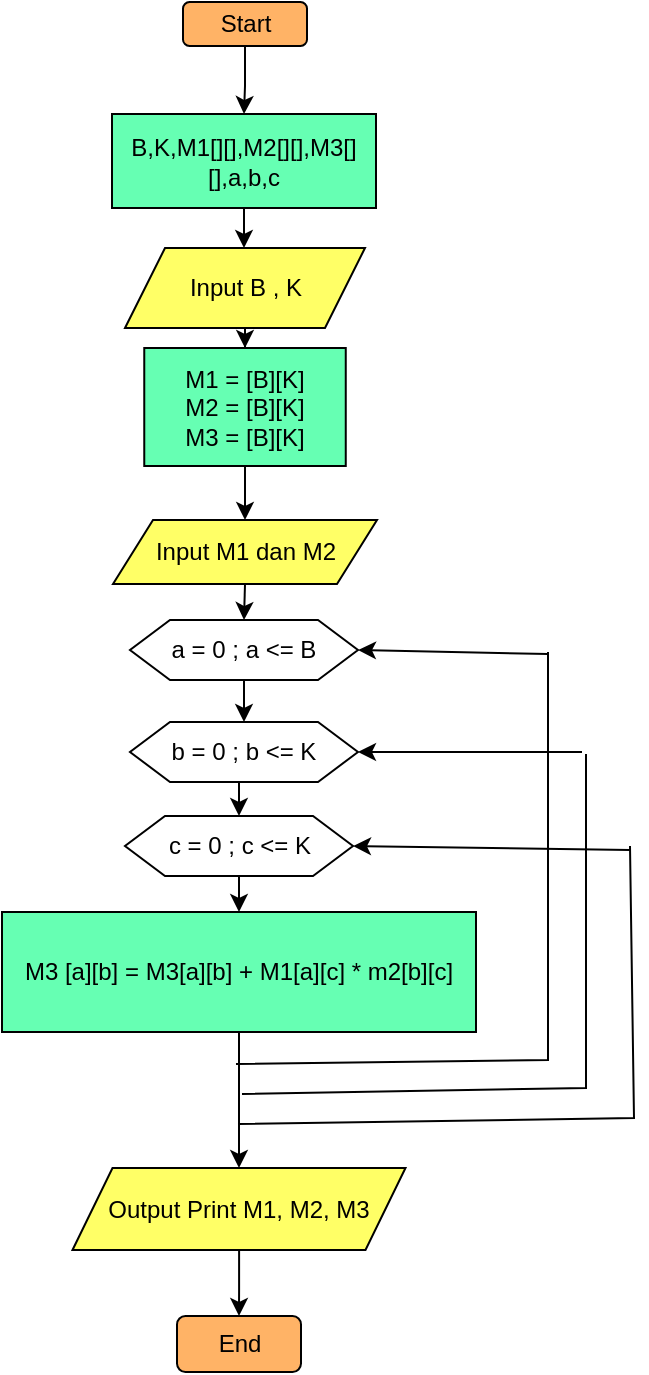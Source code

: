 <mxfile version="22.1.12" type="github">
  <diagram name="Page-1" id="8OQ9aNn0QUalqIOifePV">
    <mxGraphModel dx="1594" dy="1087" grid="0" gridSize="10" guides="1" tooltips="1" connect="1" arrows="1" fold="1" page="0" pageScale="1" pageWidth="850" pageHeight="1100" math="0" shadow="0">
      <root>
        <mxCell id="0" />
        <mxCell id="1" parent="0" />
        <mxCell id="DU-QB13aO9BS9k_lxfUl-16" style="edgeStyle=orthogonalEdgeStyle;rounded=0;orthogonalLoop=1;jettySize=auto;html=1;entryX=0.5;entryY=0;entryDx=0;entryDy=0;" edge="1" parent="1" source="DU-QB13aO9BS9k_lxfUl-1" target="DU-QB13aO9BS9k_lxfUl-3">
          <mxGeometry relative="1" as="geometry" />
        </mxCell>
        <mxCell id="DU-QB13aO9BS9k_lxfUl-1" value="Start" style="rounded=1;whiteSpace=wrap;html=1;fillColor=#FFB366;" vertex="1" parent="1">
          <mxGeometry x="-157.5" y="-148" width="62" height="22" as="geometry" />
        </mxCell>
        <mxCell id="DU-QB13aO9BS9k_lxfUl-17" style="edgeStyle=orthogonalEdgeStyle;rounded=0;orthogonalLoop=1;jettySize=auto;html=1;" edge="1" parent="1" source="DU-QB13aO9BS9k_lxfUl-3" target="DU-QB13aO9BS9k_lxfUl-4">
          <mxGeometry relative="1" as="geometry" />
        </mxCell>
        <mxCell id="DU-QB13aO9BS9k_lxfUl-3" value="B,K,M1[][],M2[][],M3[][],a,b,c" style="rounded=0;whiteSpace=wrap;html=1;fillColor=#66FFB3;" vertex="1" parent="1">
          <mxGeometry x="-193" y="-92" width="132" height="47" as="geometry" />
        </mxCell>
        <mxCell id="DU-QB13aO9BS9k_lxfUl-18" style="edgeStyle=orthogonalEdgeStyle;rounded=0;orthogonalLoop=1;jettySize=auto;html=1;" edge="1" parent="1" source="DU-QB13aO9BS9k_lxfUl-4" target="DU-QB13aO9BS9k_lxfUl-5">
          <mxGeometry relative="1" as="geometry" />
        </mxCell>
        <mxCell id="DU-QB13aO9BS9k_lxfUl-4" value="Input B , K" style="shape=parallelogram;perimeter=parallelogramPerimeter;whiteSpace=wrap;html=1;fixedSize=1;fillColor=#FFFF66;" vertex="1" parent="1">
          <mxGeometry x="-186.5" y="-25" width="120" height="40" as="geometry" />
        </mxCell>
        <mxCell id="DU-QB13aO9BS9k_lxfUl-22" style="edgeStyle=orthogonalEdgeStyle;rounded=0;orthogonalLoop=1;jettySize=auto;html=1;entryX=0.5;entryY=0;entryDx=0;entryDy=0;" edge="1" parent="1" source="DU-QB13aO9BS9k_lxfUl-5" target="DU-QB13aO9BS9k_lxfUl-7">
          <mxGeometry relative="1" as="geometry" />
        </mxCell>
        <mxCell id="DU-QB13aO9BS9k_lxfUl-5" value="M1 = [B][K]&lt;br&gt;M2 = [B][K]&lt;br&gt;M3 = [B][K]" style="rounded=0;whiteSpace=wrap;html=1;fillColor=#66FFB3;" vertex="1" parent="1">
          <mxGeometry x="-176.87" y="25" width="100.75" height="59" as="geometry" />
        </mxCell>
        <mxCell id="DU-QB13aO9BS9k_lxfUl-23" style="edgeStyle=orthogonalEdgeStyle;rounded=0;orthogonalLoop=1;jettySize=auto;html=1;exitX=0.5;exitY=1;exitDx=0;exitDy=0;entryX=0.5;entryY=0;entryDx=0;entryDy=0;" edge="1" parent="1" source="DU-QB13aO9BS9k_lxfUl-7" target="DU-QB13aO9BS9k_lxfUl-8">
          <mxGeometry relative="1" as="geometry" />
        </mxCell>
        <mxCell id="DU-QB13aO9BS9k_lxfUl-7" value="Input M1 dan M2" style="shape=parallelogram;perimeter=parallelogramPerimeter;whiteSpace=wrap;html=1;fixedSize=1;fillColor=#FFFF66;" vertex="1" parent="1">
          <mxGeometry x="-192.5" y="111" width="132" height="32" as="geometry" />
        </mxCell>
        <mxCell id="DU-QB13aO9BS9k_lxfUl-24" style="edgeStyle=orthogonalEdgeStyle;rounded=0;orthogonalLoop=1;jettySize=auto;html=1;exitX=0.5;exitY=1;exitDx=0;exitDy=0;entryX=0.5;entryY=0;entryDx=0;entryDy=0;" edge="1" parent="1" source="DU-QB13aO9BS9k_lxfUl-8" target="DU-QB13aO9BS9k_lxfUl-9">
          <mxGeometry relative="1" as="geometry" />
        </mxCell>
        <mxCell id="DU-QB13aO9BS9k_lxfUl-8" value="a = 0 ; a &amp;lt;= B" style="shape=hexagon;perimeter=hexagonPerimeter2;whiteSpace=wrap;html=1;fixedSize=1;" vertex="1" parent="1">
          <mxGeometry x="-184" y="161" width="114" height="30" as="geometry" />
        </mxCell>
        <mxCell id="DU-QB13aO9BS9k_lxfUl-26" style="edgeStyle=orthogonalEdgeStyle;rounded=0;orthogonalLoop=1;jettySize=auto;html=1;exitX=0.5;exitY=1;exitDx=0;exitDy=0;entryX=0.5;entryY=0;entryDx=0;entryDy=0;" edge="1" parent="1" source="DU-QB13aO9BS9k_lxfUl-9" target="DU-QB13aO9BS9k_lxfUl-10">
          <mxGeometry relative="1" as="geometry" />
        </mxCell>
        <mxCell id="DU-QB13aO9BS9k_lxfUl-9" value="b = 0 ; b &amp;lt;= K" style="shape=hexagon;perimeter=hexagonPerimeter2;whiteSpace=wrap;html=1;fixedSize=1;" vertex="1" parent="1">
          <mxGeometry x="-184" y="212" width="114" height="30" as="geometry" />
        </mxCell>
        <mxCell id="DU-QB13aO9BS9k_lxfUl-30" style="edgeStyle=orthogonalEdgeStyle;rounded=0;orthogonalLoop=1;jettySize=auto;html=1;exitX=0.5;exitY=1;exitDx=0;exitDy=0;entryX=0.5;entryY=0;entryDx=0;entryDy=0;" edge="1" parent="1" source="DU-QB13aO9BS9k_lxfUl-10" target="DU-QB13aO9BS9k_lxfUl-12">
          <mxGeometry relative="1" as="geometry" />
        </mxCell>
        <mxCell id="DU-QB13aO9BS9k_lxfUl-10" value="c = 0 ; c &amp;lt;= K" style="shape=hexagon;perimeter=hexagonPerimeter2;whiteSpace=wrap;html=1;fixedSize=1;" vertex="1" parent="1">
          <mxGeometry x="-186.5" y="259" width="114" height="30" as="geometry" />
        </mxCell>
        <mxCell id="DU-QB13aO9BS9k_lxfUl-29" style="edgeStyle=orthogonalEdgeStyle;rounded=0;orthogonalLoop=1;jettySize=auto;html=1;entryX=0.5;entryY=0;entryDx=0;entryDy=0;" edge="1" parent="1" source="DU-QB13aO9BS9k_lxfUl-12" target="DU-QB13aO9BS9k_lxfUl-13">
          <mxGeometry relative="1" as="geometry" />
        </mxCell>
        <mxCell id="DU-QB13aO9BS9k_lxfUl-12" value="M3 [a][b] = M3[a][b] + M1[a][c] * m2[b][c]" style="rounded=0;whiteSpace=wrap;html=1;fillColor=#66FFB3;" vertex="1" parent="1">
          <mxGeometry x="-248" y="307" width="237" height="60" as="geometry" />
        </mxCell>
        <mxCell id="DU-QB13aO9BS9k_lxfUl-41" style="edgeStyle=orthogonalEdgeStyle;rounded=0;orthogonalLoop=1;jettySize=auto;html=1;" edge="1" parent="1" source="DU-QB13aO9BS9k_lxfUl-13" target="DU-QB13aO9BS9k_lxfUl-14">
          <mxGeometry relative="1" as="geometry" />
        </mxCell>
        <mxCell id="DU-QB13aO9BS9k_lxfUl-13" value="Output Print M1, M2, M3" style="shape=parallelogram;perimeter=parallelogramPerimeter;whiteSpace=wrap;html=1;fixedSize=1;fillColor=#FFFF66;" vertex="1" parent="1">
          <mxGeometry x="-212.75" y="435" width="166.5" height="41" as="geometry" />
        </mxCell>
        <mxCell id="DU-QB13aO9BS9k_lxfUl-14" value="End" style="rounded=1;whiteSpace=wrap;html=1;fillColor=#FFB366;" vertex="1" parent="1">
          <mxGeometry x="-160.5" y="509" width="62" height="28" as="geometry" />
        </mxCell>
        <mxCell id="DU-QB13aO9BS9k_lxfUl-33" value="" style="endArrow=none;html=1;rounded=0;" edge="1" parent="1">
          <mxGeometry width="50" height="50" relative="1" as="geometry">
            <mxPoint x="25" y="177" as="sourcePoint" />
            <mxPoint x="-131" y="383" as="targetPoint" />
            <Array as="points">
              <mxPoint x="25" y="381" />
            </Array>
          </mxGeometry>
        </mxCell>
        <mxCell id="DU-QB13aO9BS9k_lxfUl-34" value="" style="endArrow=classic;html=1;rounded=0;entryX=1;entryY=0.5;entryDx=0;entryDy=0;" edge="1" parent="1" target="DU-QB13aO9BS9k_lxfUl-8">
          <mxGeometry width="50" height="50" relative="1" as="geometry">
            <mxPoint x="25" y="178" as="sourcePoint" />
            <mxPoint x="-64" y="176" as="targetPoint" />
          </mxGeometry>
        </mxCell>
        <mxCell id="DU-QB13aO9BS9k_lxfUl-35" value="" style="endArrow=none;html=1;rounded=0;" edge="1" parent="1">
          <mxGeometry width="50" height="50" relative="1" as="geometry">
            <mxPoint x="-128" y="398" as="sourcePoint" />
            <mxPoint x="44" y="228" as="targetPoint" />
            <Array as="points">
              <mxPoint x="44" y="395" />
            </Array>
          </mxGeometry>
        </mxCell>
        <mxCell id="DU-QB13aO9BS9k_lxfUl-36" value="" style="endArrow=classic;html=1;rounded=0;entryX=1;entryY=0.5;entryDx=0;entryDy=0;" edge="1" parent="1" target="DU-QB13aO9BS9k_lxfUl-9">
          <mxGeometry width="50" height="50" relative="1" as="geometry">
            <mxPoint x="42" y="227" as="sourcePoint" />
            <mxPoint x="225" y="267" as="targetPoint" />
          </mxGeometry>
        </mxCell>
        <mxCell id="DU-QB13aO9BS9k_lxfUl-37" value="" style="endArrow=none;html=1;rounded=0;" edge="1" parent="1">
          <mxGeometry width="50" height="50" relative="1" as="geometry">
            <mxPoint x="-130" y="413" as="sourcePoint" />
            <mxPoint x="66" y="274" as="targetPoint" />
            <Array as="points">
              <mxPoint x="68" y="410" />
            </Array>
          </mxGeometry>
        </mxCell>
        <mxCell id="DU-QB13aO9BS9k_lxfUl-38" value="" style="endArrow=classic;html=1;rounded=0;entryX=1;entryY=0.5;entryDx=0;entryDy=0;" edge="1" parent="1" target="DU-QB13aO9BS9k_lxfUl-10">
          <mxGeometry width="50" height="50" relative="1" as="geometry">
            <mxPoint x="66" y="276" as="sourcePoint" />
            <mxPoint x="225" y="167" as="targetPoint" />
          </mxGeometry>
        </mxCell>
      </root>
    </mxGraphModel>
  </diagram>
</mxfile>
